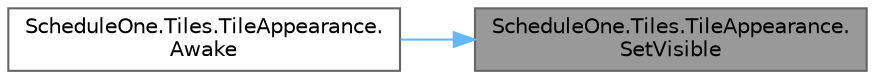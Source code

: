 digraph "ScheduleOne.Tiles.TileAppearance.SetVisible"
{
 // LATEX_PDF_SIZE
  bgcolor="transparent";
  edge [fontname=Helvetica,fontsize=10,labelfontname=Helvetica,labelfontsize=10];
  node [fontname=Helvetica,fontsize=10,shape=box,height=0.2,width=0.4];
  rankdir="RL";
  Node1 [id="Node000001",label="ScheduleOne.Tiles.TileAppearance.\lSetVisible",height=0.2,width=0.4,color="gray40", fillcolor="grey60", style="filled", fontcolor="black",tooltip=" "];
  Node1 -> Node2 [id="edge1_Node000001_Node000002",dir="back",color="steelblue1",style="solid",tooltip=" "];
  Node2 [id="Node000002",label="ScheduleOne.Tiles.TileAppearance.\lAwake",height=0.2,width=0.4,color="grey40", fillcolor="white", style="filled",URL="$class_schedule_one_1_1_tiles_1_1_tile_appearance.html#ae41e0701e51ae0e59085fe4b0122e4e3",tooltip=" "];
}
